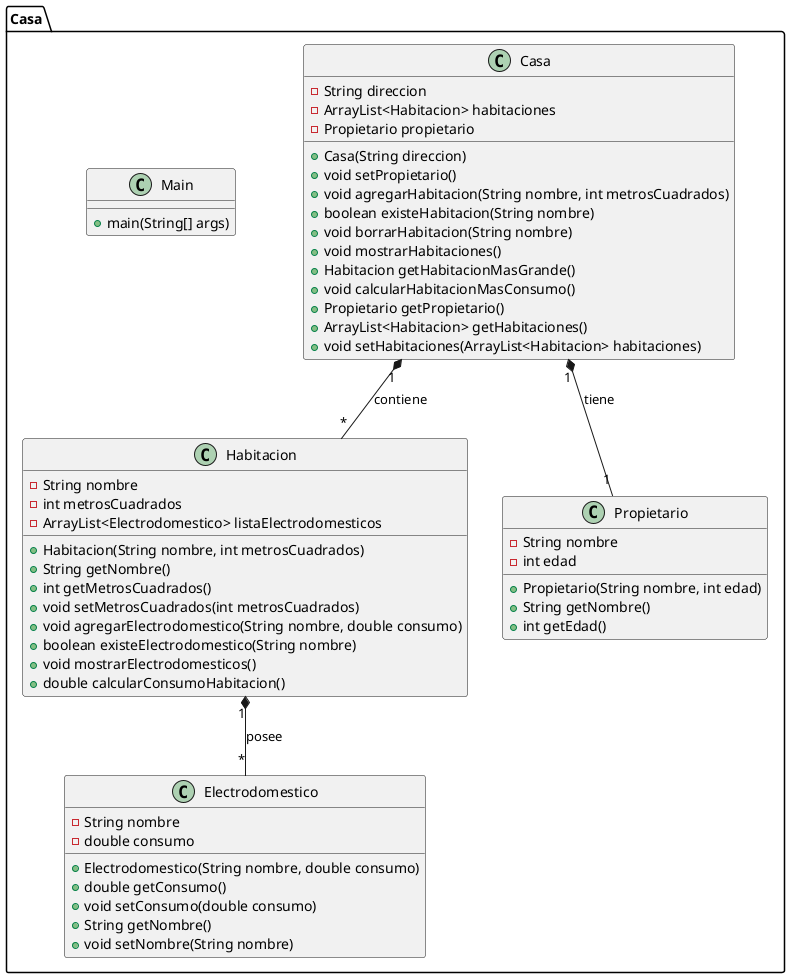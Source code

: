 @startuml

package Casa {
    class Casa {
        - String direccion
        - ArrayList<Habitacion> habitaciones
        - Propietario propietario
        + Casa(String direccion)
        + void setPropietario()
        + void agregarHabitacion(String nombre, int metrosCuadrados)
        + boolean existeHabitacion(String nombre)
        + void borrarHabitacion(String nombre)
        + void mostrarHabitaciones()
        + Habitacion getHabitacionMasGrande()
        + void calcularHabitacionMasConsumo()
        + Propietario getPropietario()
        + ArrayList<Habitacion> getHabitaciones()
        + void setHabitaciones(ArrayList<Habitacion> habitaciones)
    }

    class Habitacion {
        - String nombre
        - int metrosCuadrados
        - ArrayList<Electrodomestico> listaElectrodomesticos
        + Habitacion(String nombre, int metrosCuadrados)
        + String getNombre()
        + int getMetrosCuadrados()
        + void setMetrosCuadrados(int metrosCuadrados)
        + void agregarElectrodomestico(String nombre, double consumo)
        + boolean existeElectrodomestico(String nombre)
        + void mostrarElectrodomesticos()
        + double calcularConsumoHabitacion()
    }

    class Electrodomestico {
        - String nombre
        - double consumo
        + Electrodomestico(String nombre, double consumo)
        + double getConsumo()
        + void setConsumo(double consumo)
        + String getNombre()
        + void setNombre(String nombre)
    }

    class Propietario {
        - String nombre
        - int edad
        + Propietario(String nombre, int edad)
        + String getNombre()
        + int getEdad()
    }

    class Main {
        + main(String[] args)
    }

    Casa "1" *-- "1" Propietario : tiene
    Casa "1" *-- "*" Habitacion : contiene
    Habitacion "1" *-- "*" Electrodomestico : posee
}

@enduml